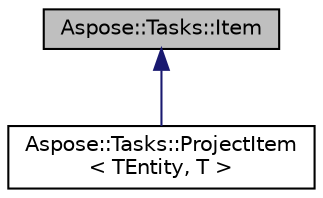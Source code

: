 digraph "Aspose::Tasks::Item"
{
 // LATEX_PDF_SIZE
  edge [fontname="Helvetica",fontsize="10",labelfontname="Helvetica",labelfontsize="10"];
  node [fontname="Helvetica",fontsize="10",shape=record];
  Node1 [label="Aspose::Tasks::Item",height=0.2,width=0.4,color="black", fillcolor="grey75", style="filled", fontcolor="black",tooltip="Represents an item which contains a value of any type and invokes Get/Set Actions."];
  Node1 -> Node2 [dir="back",color="midnightblue",fontsize="10",style="solid",fontname="Helvetica"];
  Node2 [label="Aspose::Tasks::ProjectItem\l\< TEntity, T \>",height=0.2,width=0.4,color="black", fillcolor="white", style="filled",URL="$class_aspose_1_1_tasks_1_1_project_item.html",tooltip="Represents a project item (property of container class)."];
}
